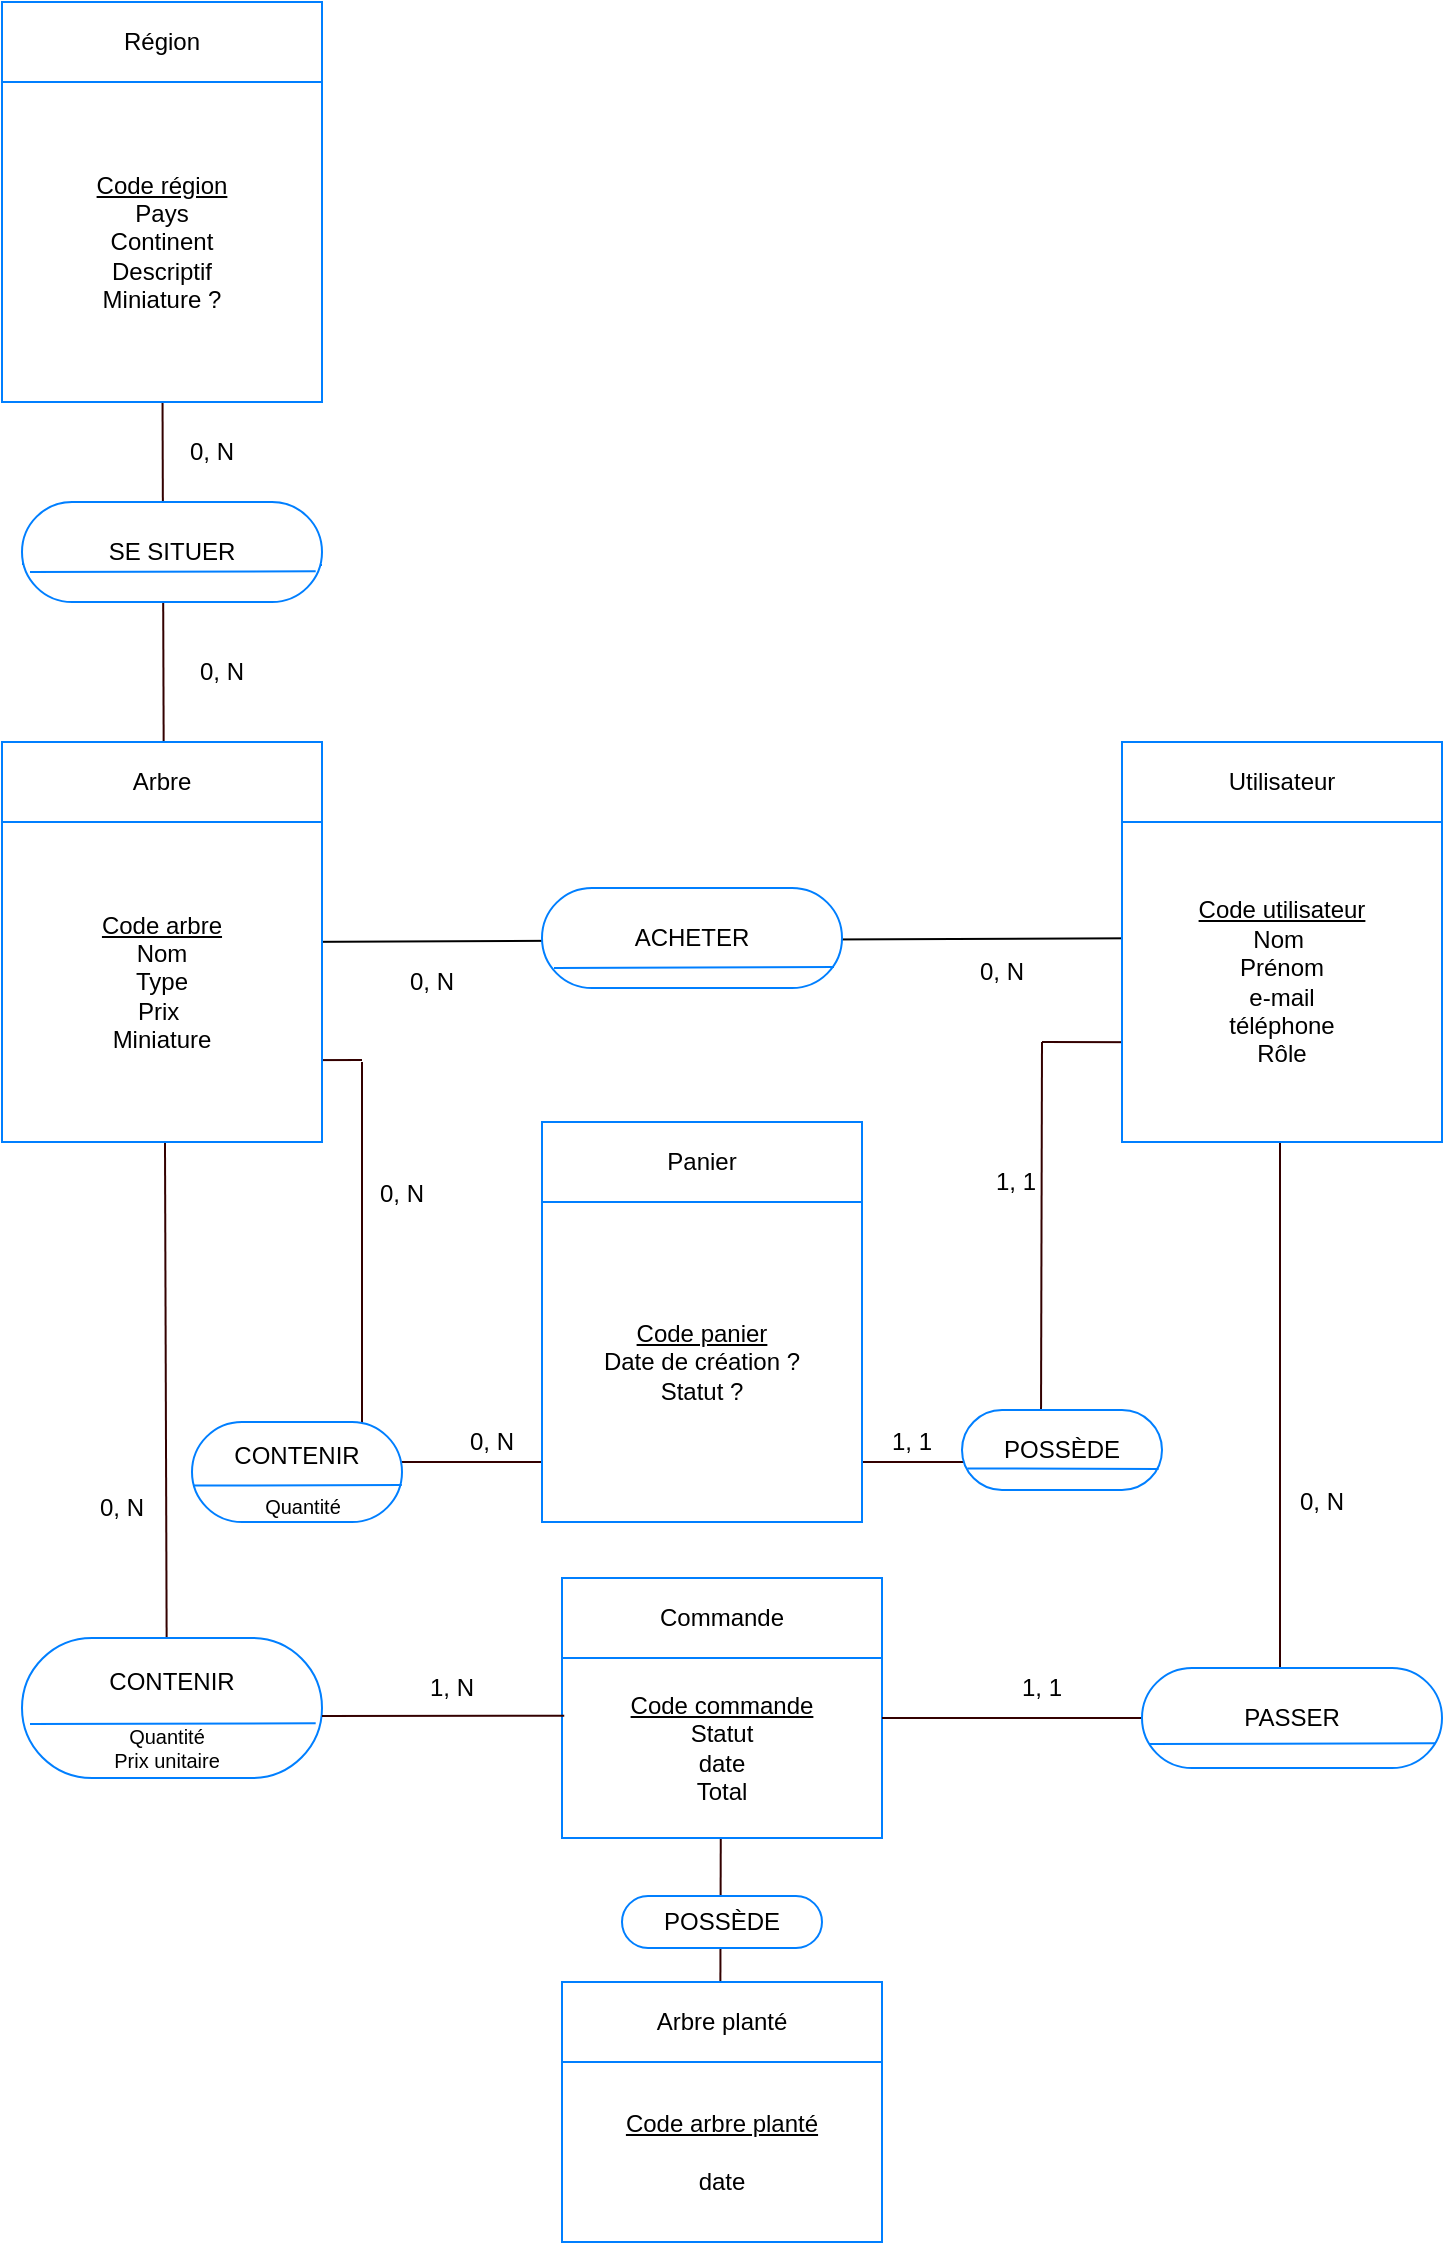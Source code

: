 <mxfile version="12.2.4" pages="1"><diagram id="wuAP7OVj4DSlteB5lkao" name="Page-1"><mxGraphModel dx="1194" dy="590" grid="1" gridSize="10" guides="1" tooltips="1" connect="1" arrows="1" fold="1" page="1" pageScale="1" pageWidth="827" pageHeight="1169" math="0" shadow="0"><root><mxCell id="0"/><mxCell id="1" parent="0"/><mxCell id="92" value="" style="endArrow=none;html=1;strokeColor=#330000;entryX=0.395;entryY=0.15;entryDx=0;entryDy=0;entryPerimeter=0;" parent="1" edge="1"><mxGeometry width="50" height="50" relative="1" as="geometry"><mxPoint x="399.5" y="913" as="sourcePoint"/><mxPoint x="399" y="1103" as="targetPoint"/><Array as="points"/></mxGeometry></mxCell><mxCell id="78" value="" style="endArrow=none;html=1;strokeColor=#330000;" parent="1" edge="1"><mxGeometry width="50" height="50" relative="1" as="geometry"><mxPoint x="220" y="570" as="sourcePoint"/><mxPoint x="220" y="780" as="targetPoint"/><Array as="points"/></mxGeometry></mxCell><mxCell id="80" value="" style="endArrow=none;html=1;strokeColor=#330000;" parent="1" edge="1"><mxGeometry width="50" height="50" relative="1" as="geometry"><mxPoint x="220" y="569" as="sourcePoint"/><mxPoint x="54.5" y="569.5" as="targetPoint"/><Array as="points"/></mxGeometry></mxCell><mxCell id="81" value="" style="endArrow=none;html=1;strokeColor=#330000;entryX=0.395;entryY=0.15;entryDx=0;entryDy=0;entryPerimeter=0;" parent="1" target="74" edge="1"><mxGeometry width="50" height="50" relative="1" as="geometry"><mxPoint x="560" y="560" as="sourcePoint"/><mxPoint x="559.5" y="704.0" as="targetPoint"/><Array as="points"/></mxGeometry></mxCell><mxCell id="79" value="" style="endArrow=none;html=1;strokeColor=#330000;" parent="1" edge="1"><mxGeometry width="50" height="50" relative="1" as="geometry"><mxPoint x="750.5" y="560.5" as="sourcePoint"/><mxPoint x="560" y="560" as="targetPoint"/><Array as="points"/></mxGeometry></mxCell><mxCell id="35" value="" style="endArrow=none;html=1;strokeColor=#330000;labelBorderColor=#330000;exitX=0.46;exitY=0.1;exitDx=0;exitDy=0;exitPerimeter=0;" parent="1" source="29" edge="1"><mxGeometry width="50" height="50" relative="1" as="geometry"><mxPoint x="679" y="704" as="sourcePoint"/><mxPoint x="679" y="610" as="targetPoint"/></mxGeometry></mxCell><mxCell id="34" value="" style="endArrow=none;html=1;strokeColor=#330000;labelBorderColor=#330000;" parent="1" source="85" target="41" edge="1"><mxGeometry width="50" height="50" relative="1" as="geometry"><mxPoint x="121" y="975" as="sourcePoint"/><mxPoint x="240" y="704" as="targetPoint"/></mxGeometry></mxCell><mxCell id="14" value="" style="endArrow=none;html=1;entryX=0.875;entryY=0.375;entryDx=0;entryDy=0;entryPerimeter=0;exitX=0.044;exitY=0.363;exitDx=0;exitDy=0;exitPerimeter=0;" parent="1" source="10" target="8" edge="1"><mxGeometry width="50" height="50" relative="1" as="geometry"><mxPoint x="310" y="510" as="sourcePoint"/><mxPoint x="200" y="505" as="targetPoint"/></mxGeometry></mxCell><mxCell id="60" value="" style="endArrow=none;html=1;strokeColor=#330000;" parent="1" edge="1"><mxGeometry width="50" height="50" relative="1" as="geometry"><mxPoint x="180" y="770" as="sourcePoint"/><mxPoint x="540" y="770" as="targetPoint"/></mxGeometry></mxCell><mxCell id="7" value="Arbre" style="rounded=0;whiteSpace=wrap;html=1;strokeColor=#007FFF;" parent="1" vertex="1"><mxGeometry x="40" y="410" width="160" height="40" as="geometry"/></mxCell><mxCell id="8" value="&lt;u&gt;Code arbre&lt;br&gt;&lt;/u&gt;Nom&lt;br&gt;Type&lt;br&gt;Prix&amp;nbsp;&lt;br&gt;Miniature" style="rounded=0;whiteSpace=wrap;html=1;strokeColor=#007FFF;" parent="1" vertex="1"><mxGeometry x="40" y="450" width="160" height="160" as="geometry"/></mxCell><mxCell id="9" value="Utilisateur" style="rounded=0;whiteSpace=wrap;html=1;strokeColor=#007FFF;" parent="1" vertex="1"><mxGeometry x="600" y="410" width="160" height="40" as="geometry"/></mxCell><mxCell id="10" value="&lt;u&gt;Code utilisateur&lt;br&gt;&lt;/u&gt;Nom&amp;nbsp;&lt;br&gt;Prénom&lt;br&gt;e-mail&lt;br&gt;téléphone&lt;br&gt;Rôle" style="rounded=0;whiteSpace=wrap;html=1;strokeColor=#007FFF;" parent="1" vertex="1"><mxGeometry x="600" y="450" width="160" height="160" as="geometry"/></mxCell><mxCell id="13" value="ACHETER" style="rounded=1;whiteSpace=wrap;html=1;arcSize=50;strokeColor=#007FFF;" parent="1" vertex="1"><mxGeometry x="310" y="483" width="150" height="50" as="geometry"/></mxCell><mxCell id="16" value="" style="endArrow=none;html=1;entryX=1;entryY=0.75;entryDx=0;entryDy=0;strokeColor=#007FFF;" parent="1" edge="1"><mxGeometry width="50" height="50" relative="1" as="geometry"><mxPoint x="316" y="523" as="sourcePoint"/><mxPoint x="456" y="522.5" as="targetPoint"/></mxGeometry></mxCell><mxCell id="18" value="0, N" style="rounded=0;whiteSpace=wrap;html=1;labelBorderColor=none;strokeColor=none;fillColor=none;" parent="1" vertex="1"><mxGeometry x="520" y="515" width="40" height="20" as="geometry"/></mxCell><mxCell id="21" value="0, N" style="rounded=0;whiteSpace=wrap;html=1;labelBorderColor=none;strokeColor=none;fillColor=none;" parent="1" vertex="1"><mxGeometry x="230" y="515" width="50" height="30" as="geometry"/></mxCell><mxCell id="25" value="&lt;u&gt;Code commande&lt;br&gt;&lt;/u&gt;Statut&lt;br&gt;date&lt;br&gt;Total" style="rounded=0;whiteSpace=wrap;html=1;strokeColor=#007FFF;" parent="1" vertex="1"><mxGeometry x="320" y="868" width="160" height="90" as="geometry"/></mxCell><mxCell id="26" value="Commande" style="rounded=0;whiteSpace=wrap;html=1;strokeColor=#007FFF;" parent="1" vertex="1"><mxGeometry x="320" y="828" width="160" height="40" as="geometry"/></mxCell><mxCell id="28" value="" style="endArrow=none;html=1;strokeColor=#330000;labelBorderColor=#330000;" parent="1" edge="1"><mxGeometry width="50" height="50" relative="1" as="geometry"><mxPoint x="480" y="898" as="sourcePoint"/><mxPoint x="680" y="898" as="targetPoint"/></mxGeometry></mxCell><mxCell id="29" value="PASSER" style="rounded=1;whiteSpace=wrap;html=1;arcSize=50;strokeColor=#007FFF;" parent="1" vertex="1"><mxGeometry x="610" y="873" width="150" height="50" as="geometry"/></mxCell><mxCell id="30" value="" style="endArrow=none;html=1;strokeColor=#007FFF;entryX=0.979;entryY=0.753;entryDx=0;entryDy=0;entryPerimeter=0;" parent="1" target="29" edge="1"><mxGeometry width="50" height="50" relative="1" as="geometry"><mxPoint x="614" y="911" as="sourcePoint"/><mxPoint x="744" y="911" as="targetPoint"/></mxGeometry></mxCell><mxCell id="31" value="CONTENIR" style="rounded=1;whiteSpace=wrap;html=1;arcSize=50;strokeColor=#007FFF;labelPosition=center;verticalLabelPosition=top;align=center;verticalAlign=bottom;spacing=0;spacingTop=0;spacingBottom=-29;" parent="1" vertex="1"><mxGeometry x="50" y="858" width="150" height="70" as="geometry"/></mxCell><mxCell id="33" value="" style="endArrow=none;html=1;strokeColor=#330000;labelBorderColor=#330000;entryX=0.007;entryY=0.321;entryDx=0;entryDy=0;entryPerimeter=0;" parent="1" target="25" edge="1"><mxGeometry width="50" height="50" relative="1" as="geometry"><mxPoint x="200" y="897" as="sourcePoint"/><mxPoint x="230" y="818" as="targetPoint"/><Array as="points"/></mxGeometry></mxCell><mxCell id="36" value="1, 1" style="rounded=0;whiteSpace=wrap;html=1;labelBorderColor=none;strokeColor=none;fillColor=none;" parent="1" vertex="1"><mxGeometry x="525" y="873" width="70" height="20" as="geometry"/></mxCell><mxCell id="37" value="0, N" style="rounded=0;whiteSpace=wrap;html=1;labelBorderColor=none;strokeColor=none;fillColor=none;" parent="1" vertex="1"><mxGeometry x="640" y="760" width="120" height="60" as="geometry"/></mxCell><mxCell id="38" value="0, N" style="rounded=0;whiteSpace=wrap;html=1;labelBorderColor=none;strokeColor=none;fillColor=none;" parent="1" vertex="1"><mxGeometry x="40" y="762.5" width="120" height="60" as="geometry"/></mxCell><mxCell id="39" value="1, N" style="rounded=0;whiteSpace=wrap;html=1;labelBorderColor=none;strokeColor=none;fillColor=none;" parent="1" vertex="1"><mxGeometry x="250" y="873" width="30" height="20" as="geometry"/></mxCell><mxCell id="40" value="Région" style="rounded=0;whiteSpace=wrap;html=1;strokeColor=#007FFF;" parent="1" vertex="1"><mxGeometry x="40" y="40" width="160" height="40" as="geometry"/></mxCell><mxCell id="41" value="&lt;u&gt;Code région&lt;br&gt;&lt;/u&gt;Pays&lt;br&gt;Continent&lt;br&gt;Descriptif&lt;br&gt;Miniature ?" style="rounded=0;whiteSpace=wrap;html=1;strokeColor=#007FFF;" parent="1" vertex="1"><mxGeometry x="40" y="80" width="160" height="160" as="geometry"/></mxCell><mxCell id="42" value="" style="endArrow=none;html=1;entryX=1;entryY=0.75;entryDx=0;entryDy=0;strokeColor=#007FFF;" parent="1" edge="1"><mxGeometry width="50" height="50" relative="1" as="geometry"><mxPoint x="50" y="321" as="sourcePoint"/><mxPoint x="200" y="321.5" as="targetPoint"/></mxGeometry></mxCell><mxCell id="43" value="SE SITUER" style="rounded=1;whiteSpace=wrap;html=1;arcSize=50;strokeColor=#007FFF;" parent="1" vertex="1"><mxGeometry x="50" y="290" width="150" height="50" as="geometry"/></mxCell><mxCell id="46" value="0, N" style="rounded=0;whiteSpace=wrap;html=1;labelBorderColor=none;strokeColor=none;fillColor=none;" parent="1" vertex="1"><mxGeometry x="125" y="255" width="40" height="20" as="geometry"/></mxCell><mxCell id="47" value="0, N" style="rounded=0;whiteSpace=wrap;html=1;labelBorderColor=none;strokeColor=none;fillColor=none;" parent="1" vertex="1"><mxGeometry x="130" y="365" width="40" height="20" as="geometry"/></mxCell><mxCell id="49" value="Panier" style="rounded=0;whiteSpace=wrap;html=1;strokeColor=#007FFF;" parent="1" vertex="1"><mxGeometry x="310" y="600" width="160" height="40" as="geometry"/></mxCell><mxCell id="50" value="&lt;u&gt;Code panier&lt;br&gt;&lt;/u&gt;Date de création ?&lt;br&gt;Statut ?" style="rounded=0;whiteSpace=wrap;html=1;strokeColor=#007FFF;" parent="1" vertex="1"><mxGeometry x="310" y="640" width="160" height="160" as="geometry"/></mxCell><mxCell id="56" value="CONTENIR" style="rounded=1;whiteSpace=wrap;html=1;arcSize=50;strokeColor=#007FFF;spacingBottom=16;" parent="1" vertex="1"><mxGeometry x="135" y="750" width="105" height="50" as="geometry"/></mxCell><mxCell id="55" value="" style="endArrow=none;html=1;strokeColor=#007FFF;exitX=0.006;exitY=0.636;exitDx=0;exitDy=0;entryX=0.999;entryY=0.631;entryDx=0;entryDy=0;entryPerimeter=0;exitPerimeter=0;" parent="1" source="56" target="56" edge="1"><mxGeometry width="50" height="50" relative="1" as="geometry"><mxPoint x="139.88" y="780.304" as="sourcePoint"/><mxPoint x="251.144" y="781.144" as="targetPoint"/></mxGeometry></mxCell><mxCell id="62" value="0, N" style="rounded=0;whiteSpace=wrap;html=1;labelBorderColor=none;strokeColor=none;fillColor=none;" parent="1" vertex="1"><mxGeometry x="270" y="755" width="30" height="10" as="geometry"/></mxCell><mxCell id="63" value="0, N" style="rounded=0;whiteSpace=wrap;html=1;labelBorderColor=none;strokeColor=none;fillColor=none;" parent="1" vertex="1"><mxGeometry x="225" y="630" width="30" height="12" as="geometry"/></mxCell><mxCell id="67" value="1, 1" style="rounded=0;whiteSpace=wrap;html=1;labelBorderColor=none;strokeColor=none;fillColor=none;" parent="1" vertex="1"><mxGeometry x="480" y="760" width="30" as="geometry"/></mxCell><mxCell id="68" value="1, 1" style="rounded=0;whiteSpace=wrap;html=1;labelBorderColor=none;strokeColor=none;fillColor=none;" parent="1" vertex="1"><mxGeometry x="522" y="630" width="50" as="geometry"/></mxCell><mxCell id="73" value="" style="endArrow=none;html=1;strokeColor=#007FFF;exitX=0.04;exitY=0.809;exitDx=0;exitDy=0;entryX=0.952;entryY=0.824;entryDx=0;entryDy=0;entryPerimeter=0;exitPerimeter=0;" parent="1" source="74" target="74" edge="1"><mxGeometry width="50" height="50" relative="1" as="geometry"><mxPoint x="450" y="728.0" as="sourcePoint"/><mxPoint x="530" y="730" as="targetPoint"/></mxGeometry></mxCell><mxCell id="74" value="POSSÈDE" style="rounded=1;whiteSpace=wrap;html=1;arcSize=50;strokeColor=#007FFF;" parent="1" vertex="1"><mxGeometry x="520" y="744" width="100" height="40" as="geometry"/></mxCell><mxCell id="75" value="" style="endArrow=none;html=1;strokeColor=#007FFF;exitX=0.027;exitY=0.731;exitDx=0;exitDy=0;exitPerimeter=0;entryX=0.983;entryY=0.737;entryDx=0;entryDy=0;entryPerimeter=0;" parent="1" source="74" target="74" edge="1"><mxGeometry width="50" height="50" relative="1" as="geometry"><mxPoint x="524" y="773.36" as="sourcePoint"/><mxPoint x="615" y="774" as="targetPoint"/></mxGeometry></mxCell><mxCell id="76" value="" style="endArrow=none;html=1;strokeColor=#007FFF;entryX=0.979;entryY=0.753;entryDx=0;entryDy=0;entryPerimeter=0;" parent="1" edge="1"><mxGeometry width="50" height="50" relative="1" as="geometry"><mxPoint x="54" y="901" as="sourcePoint"/><mxPoint x="196.85" y="900.65" as="targetPoint"/></mxGeometry></mxCell><mxCell id="77" value="" style="endArrow=none;html=1;strokeColor=#007FFF;entryX=0.979;entryY=0.753;entryDx=0;entryDy=0;entryPerimeter=0;" parent="1" edge="1"><mxGeometry width="50" height="50" relative="1" as="geometry"><mxPoint x="54" y="325" as="sourcePoint"/><mxPoint x="196.85" y="324.65" as="targetPoint"/></mxGeometry></mxCell><mxCell id="85" value="Quantité&lt;br style=&quot;font-size: 10px;&quot;&gt;Prix unitaire" style="rounded=0;whiteSpace=wrap;html=1;strokeColor=none;fillColor=none;fontSize=10;" parent="1" vertex="1"><mxGeometry x="75" y="898" width="95" height="30" as="geometry"/></mxCell><mxCell id="87" value="Arbre planté" style="rounded=0;whiteSpace=wrap;html=1;strokeColor=#007FFF;" parent="1" vertex="1"><mxGeometry x="320" y="1030" width="160" height="40" as="geometry"/></mxCell><mxCell id="88" value="&lt;u&gt;Code arbre planté&lt;br&gt;&lt;/u&gt;&lt;br&gt;date&lt;br&gt;" style="rounded=0;whiteSpace=wrap;html=1;strokeColor=#007FFF;" parent="1" vertex="1"><mxGeometry x="320" y="1070" width="160" height="90" as="geometry"/></mxCell><mxCell id="89" value="Quantité&lt;br style=&quot;font-size: 10px&quot;&gt;" style="rounded=0;whiteSpace=wrap;html=1;strokeColor=none;fillColor=none;fontSize=10;" parent="1" vertex="1"><mxGeometry x="157.5" y="784" width="65" height="15" as="geometry"/></mxCell><mxCell id="90" value="" style="endArrow=none;html=1;strokeColor=#007FFF;exitX=0.027;exitY=0.731;exitDx=0;exitDy=0;exitPerimeter=0;entryX=0.983;entryY=0.737;entryDx=0;entryDy=0;entryPerimeter=0;" parent="1" source="91" target="91" edge="1"><mxGeometry width="50" height="50" relative="1" as="geometry"><mxPoint x="354" y="1003.36" as="sourcePoint"/><mxPoint x="445" y="1004" as="targetPoint"/></mxGeometry></mxCell><mxCell id="91" value="POSSÈDE" style="rounded=1;whiteSpace=wrap;html=1;arcSize=50;strokeColor=#007FFF;" parent="1" vertex="1"><mxGeometry x="350" y="987" width="100" height="26" as="geometry"/></mxCell></root></mxGraphModel></diagram></mxfile>
